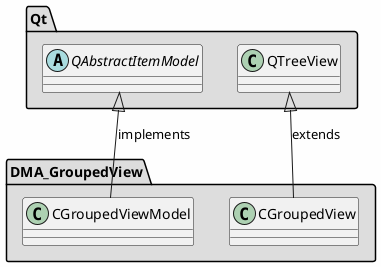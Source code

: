 
@startuml

skinparam backgroundColor #FEFEFE
skinparam wrapWidth 600
package "DMA_GroupedView" #DDDDDD
{

class "CGroupedView"
{
}

class "CGroupedViewModel"
{
}

}

package "Qt" #DDDDDD
{

abstract class "QAbstractItemModel"
{
}

class "QTreeView"
{
}

}

'====================Inheritance section====================
QTreeView <|-- CGroupedView : extends
QAbstractItemModel <|-- CGroupedViewModel : implements

@enduml
